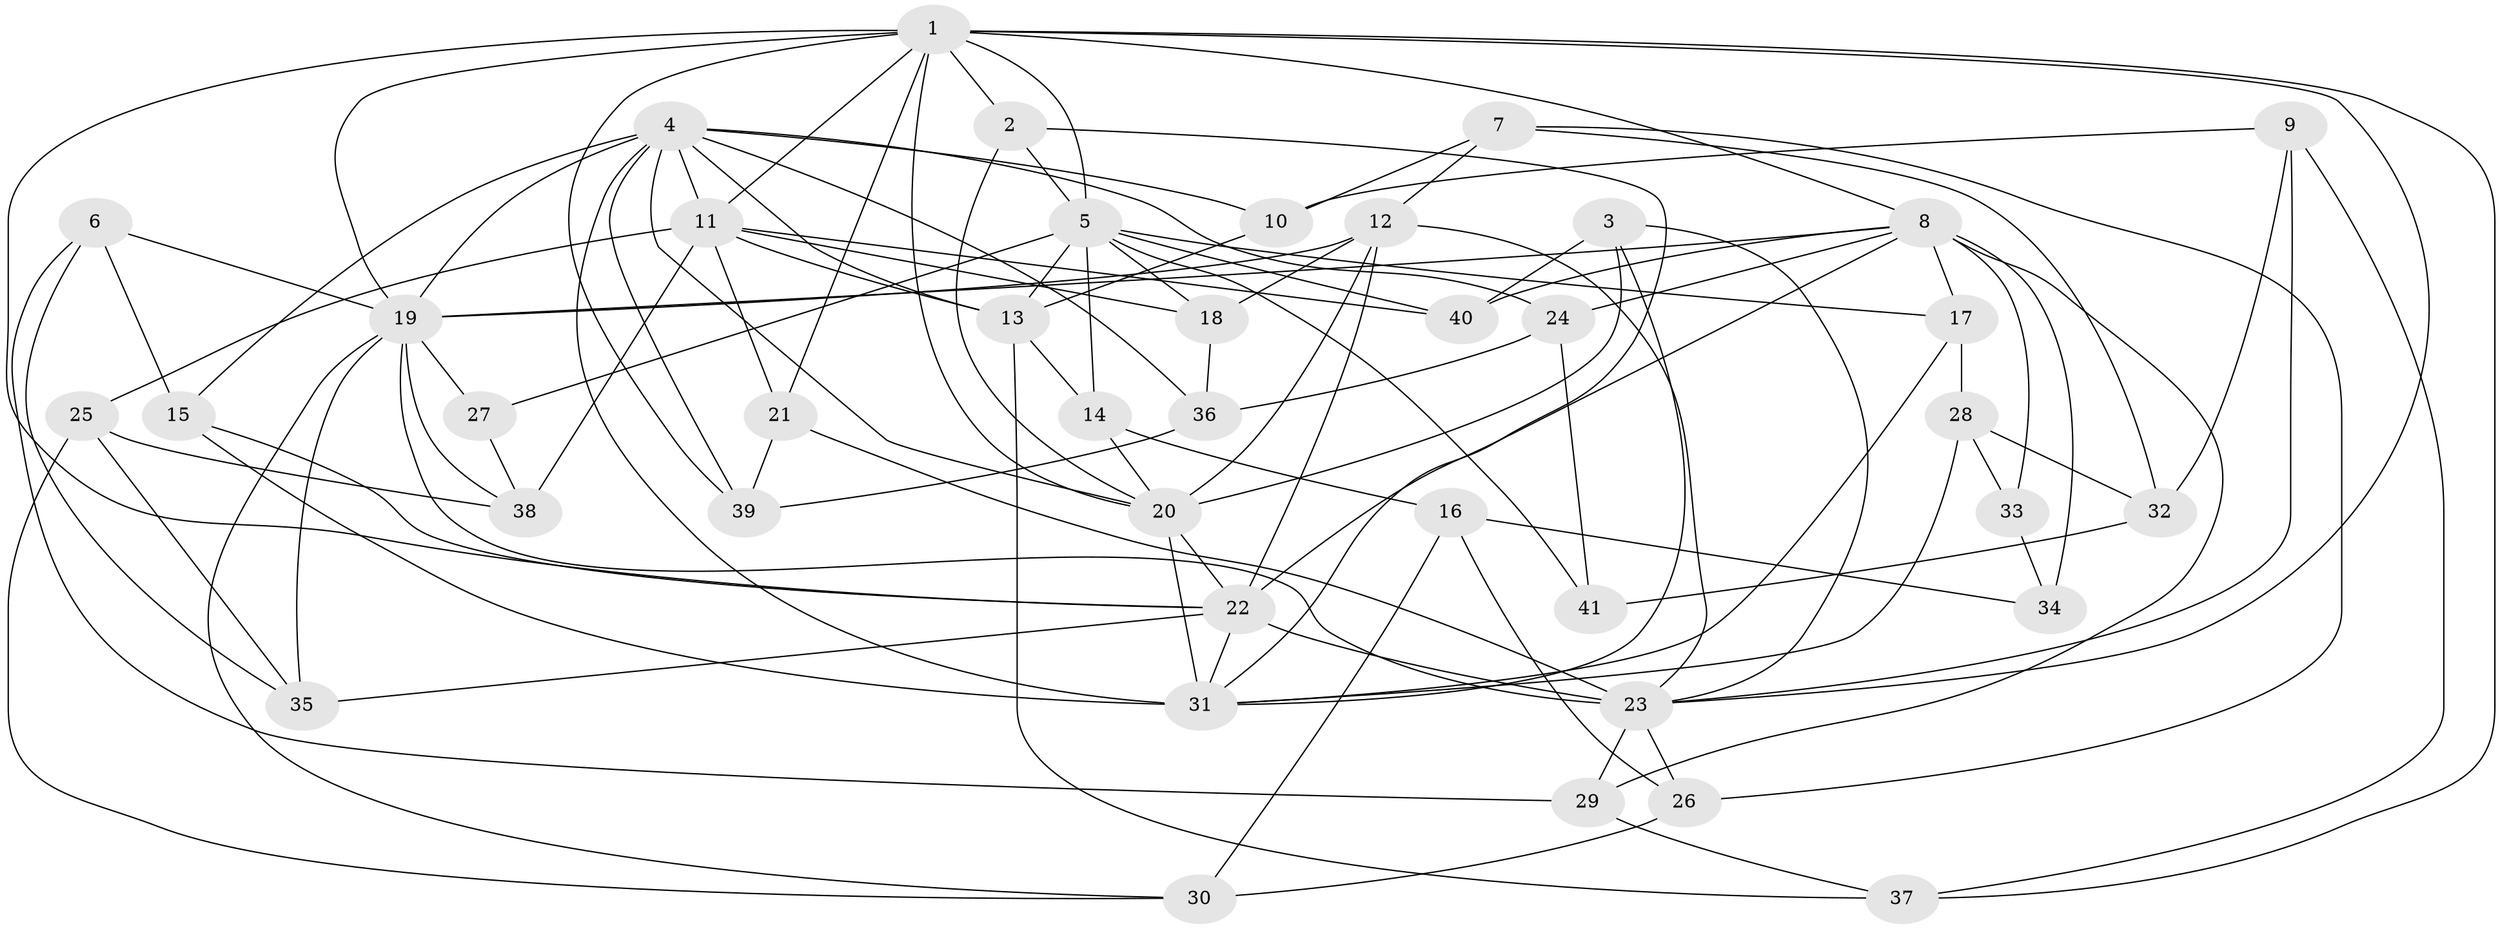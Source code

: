 // original degree distribution, {4: 1.0}
// Generated by graph-tools (version 1.1) at 2025/38/03/09/25 02:38:17]
// undirected, 41 vertices, 107 edges
graph export_dot {
graph [start="1"]
  node [color=gray90,style=filled];
  1;
  2;
  3;
  4;
  5;
  6;
  7;
  8;
  9;
  10;
  11;
  12;
  13;
  14;
  15;
  16;
  17;
  18;
  19;
  20;
  21;
  22;
  23;
  24;
  25;
  26;
  27;
  28;
  29;
  30;
  31;
  32;
  33;
  34;
  35;
  36;
  37;
  38;
  39;
  40;
  41;
  1 -- 2 [weight=1.0];
  1 -- 5 [weight=1.0];
  1 -- 8 [weight=1.0];
  1 -- 11 [weight=1.0];
  1 -- 19 [weight=1.0];
  1 -- 20 [weight=2.0];
  1 -- 21 [weight=1.0];
  1 -- 22 [weight=1.0];
  1 -- 23 [weight=1.0];
  1 -- 37 [weight=1.0];
  1 -- 39 [weight=1.0];
  2 -- 5 [weight=1.0];
  2 -- 20 [weight=1.0];
  2 -- 31 [weight=1.0];
  3 -- 20 [weight=1.0];
  3 -- 23 [weight=1.0];
  3 -- 31 [weight=1.0];
  3 -- 40 [weight=1.0];
  4 -- 10 [weight=1.0];
  4 -- 11 [weight=1.0];
  4 -- 13 [weight=1.0];
  4 -- 15 [weight=1.0];
  4 -- 19 [weight=1.0];
  4 -- 20 [weight=1.0];
  4 -- 24 [weight=1.0];
  4 -- 31 [weight=1.0];
  4 -- 36 [weight=1.0];
  4 -- 39 [weight=1.0];
  5 -- 13 [weight=3.0];
  5 -- 14 [weight=1.0];
  5 -- 17 [weight=1.0];
  5 -- 18 [weight=1.0];
  5 -- 27 [weight=1.0];
  5 -- 40 [weight=1.0];
  5 -- 41 [weight=2.0];
  6 -- 15 [weight=1.0];
  6 -- 19 [weight=1.0];
  6 -- 29 [weight=1.0];
  6 -- 35 [weight=1.0];
  7 -- 10 [weight=1.0];
  7 -- 12 [weight=1.0];
  7 -- 26 [weight=1.0];
  7 -- 32 [weight=1.0];
  8 -- 17 [weight=1.0];
  8 -- 19 [weight=2.0];
  8 -- 22 [weight=1.0];
  8 -- 24 [weight=1.0];
  8 -- 29 [weight=1.0];
  8 -- 33 [weight=2.0];
  8 -- 34 [weight=2.0];
  8 -- 40 [weight=1.0];
  9 -- 10 [weight=1.0];
  9 -- 23 [weight=1.0];
  9 -- 32 [weight=1.0];
  9 -- 37 [weight=1.0];
  10 -- 13 [weight=1.0];
  11 -- 13 [weight=1.0];
  11 -- 18 [weight=1.0];
  11 -- 21 [weight=1.0];
  11 -- 25 [weight=1.0];
  11 -- 38 [weight=1.0];
  11 -- 40 [weight=1.0];
  12 -- 18 [weight=1.0];
  12 -- 19 [weight=1.0];
  12 -- 20 [weight=2.0];
  12 -- 22 [weight=2.0];
  12 -- 23 [weight=1.0];
  13 -- 14 [weight=1.0];
  13 -- 37 [weight=1.0];
  14 -- 16 [weight=1.0];
  14 -- 20 [weight=1.0];
  15 -- 22 [weight=1.0];
  15 -- 31 [weight=1.0];
  16 -- 26 [weight=1.0];
  16 -- 30 [weight=1.0];
  16 -- 34 [weight=1.0];
  17 -- 28 [weight=1.0];
  17 -- 31 [weight=1.0];
  18 -- 36 [weight=1.0];
  19 -- 23 [weight=1.0];
  19 -- 27 [weight=2.0];
  19 -- 30 [weight=1.0];
  19 -- 35 [weight=1.0];
  19 -- 38 [weight=1.0];
  20 -- 22 [weight=1.0];
  20 -- 31 [weight=3.0];
  21 -- 23 [weight=1.0];
  21 -- 39 [weight=1.0];
  22 -- 23 [weight=2.0];
  22 -- 31 [weight=1.0];
  22 -- 35 [weight=1.0];
  23 -- 26 [weight=1.0];
  23 -- 29 [weight=1.0];
  24 -- 36 [weight=1.0];
  24 -- 41 [weight=1.0];
  25 -- 30 [weight=1.0];
  25 -- 35 [weight=1.0];
  25 -- 38 [weight=1.0];
  26 -- 30 [weight=1.0];
  27 -- 38 [weight=1.0];
  28 -- 31 [weight=1.0];
  28 -- 32 [weight=1.0];
  28 -- 33 [weight=1.0];
  29 -- 37 [weight=1.0];
  32 -- 41 [weight=1.0];
  33 -- 34 [weight=1.0];
  36 -- 39 [weight=1.0];
}

